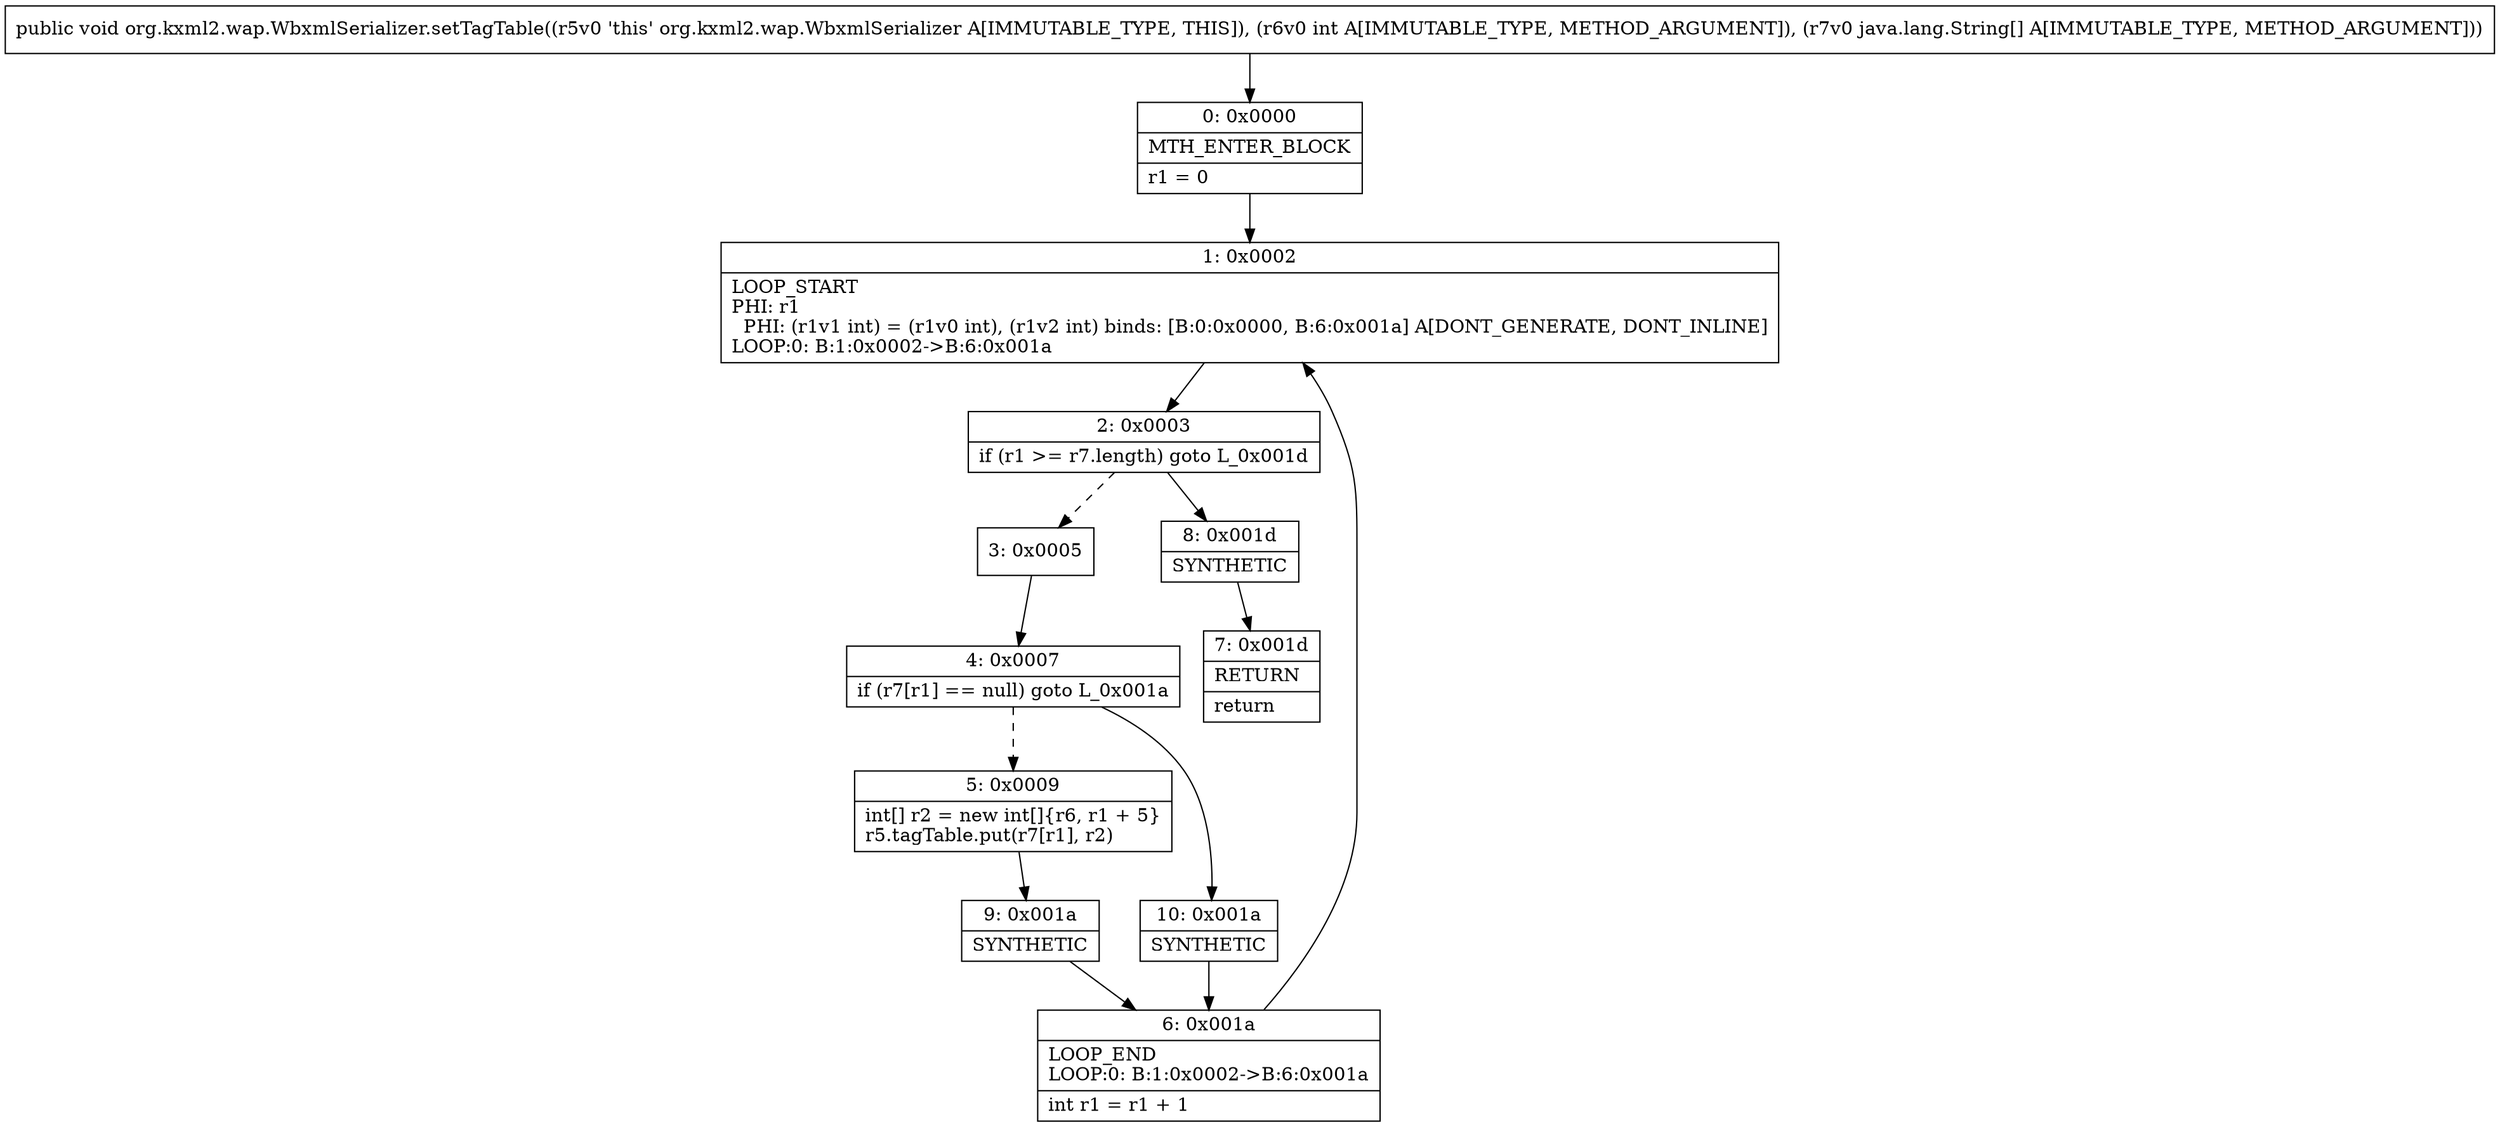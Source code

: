 digraph "CFG fororg.kxml2.wap.WbxmlSerializer.setTagTable(I[Ljava\/lang\/String;)V" {
Node_0 [shape=record,label="{0\:\ 0x0000|MTH_ENTER_BLOCK\l|r1 = 0\l}"];
Node_1 [shape=record,label="{1\:\ 0x0002|LOOP_START\lPHI: r1 \l  PHI: (r1v1 int) = (r1v0 int), (r1v2 int) binds: [B:0:0x0000, B:6:0x001a] A[DONT_GENERATE, DONT_INLINE]\lLOOP:0: B:1:0x0002\-\>B:6:0x001a\l}"];
Node_2 [shape=record,label="{2\:\ 0x0003|if (r1 \>= r7.length) goto L_0x001d\l}"];
Node_3 [shape=record,label="{3\:\ 0x0005}"];
Node_4 [shape=record,label="{4\:\ 0x0007|if (r7[r1] == null) goto L_0x001a\l}"];
Node_5 [shape=record,label="{5\:\ 0x0009|int[] r2 = new int[]\{r6, r1 + 5\}\lr5.tagTable.put(r7[r1], r2)\l}"];
Node_6 [shape=record,label="{6\:\ 0x001a|LOOP_END\lLOOP:0: B:1:0x0002\-\>B:6:0x001a\l|int r1 = r1 + 1\l}"];
Node_7 [shape=record,label="{7\:\ 0x001d|RETURN\l|return\l}"];
Node_8 [shape=record,label="{8\:\ 0x001d|SYNTHETIC\l}"];
Node_9 [shape=record,label="{9\:\ 0x001a|SYNTHETIC\l}"];
Node_10 [shape=record,label="{10\:\ 0x001a|SYNTHETIC\l}"];
MethodNode[shape=record,label="{public void org.kxml2.wap.WbxmlSerializer.setTagTable((r5v0 'this' org.kxml2.wap.WbxmlSerializer A[IMMUTABLE_TYPE, THIS]), (r6v0 int A[IMMUTABLE_TYPE, METHOD_ARGUMENT]), (r7v0 java.lang.String[] A[IMMUTABLE_TYPE, METHOD_ARGUMENT])) }"];
MethodNode -> Node_0;
Node_0 -> Node_1;
Node_1 -> Node_2;
Node_2 -> Node_3[style=dashed];
Node_2 -> Node_8;
Node_3 -> Node_4;
Node_4 -> Node_5[style=dashed];
Node_4 -> Node_10;
Node_5 -> Node_9;
Node_6 -> Node_1;
Node_8 -> Node_7;
Node_9 -> Node_6;
Node_10 -> Node_6;
}

